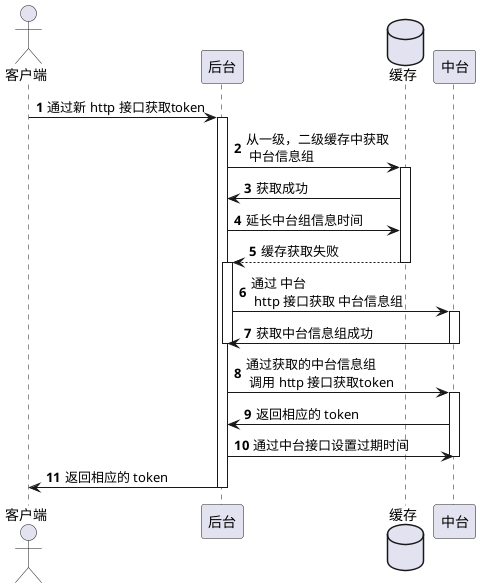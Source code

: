 @startuml
'https://plantuml.com/sequence-diagram

autonumber
actor 客户端 as web
participant 后台 as back
database 缓存 as redis
participant 中台 as cent

web -> back ++: 通过新 http 接口获取token
back -> redis ++: 从一级，二级缓存中获取\n 中台信息组
back <- redis : 获取成功
back -> redis:延长中台组信息时间
back <-- redis --++: 缓存获取失败
back -> cent ++: 通过 中台\n http 接口获取 中台信息组
back <- cent --: 获取中台信息组成功
deactivate

back -> cent ++: 通过获取的中台信息组\n 调用 http 接口获取token
back <- cent : 返回相应的 token
back -> cent : 通过中台接口设置过期时间
deactivate
web <- back --: 返回相应的 token

@enduml